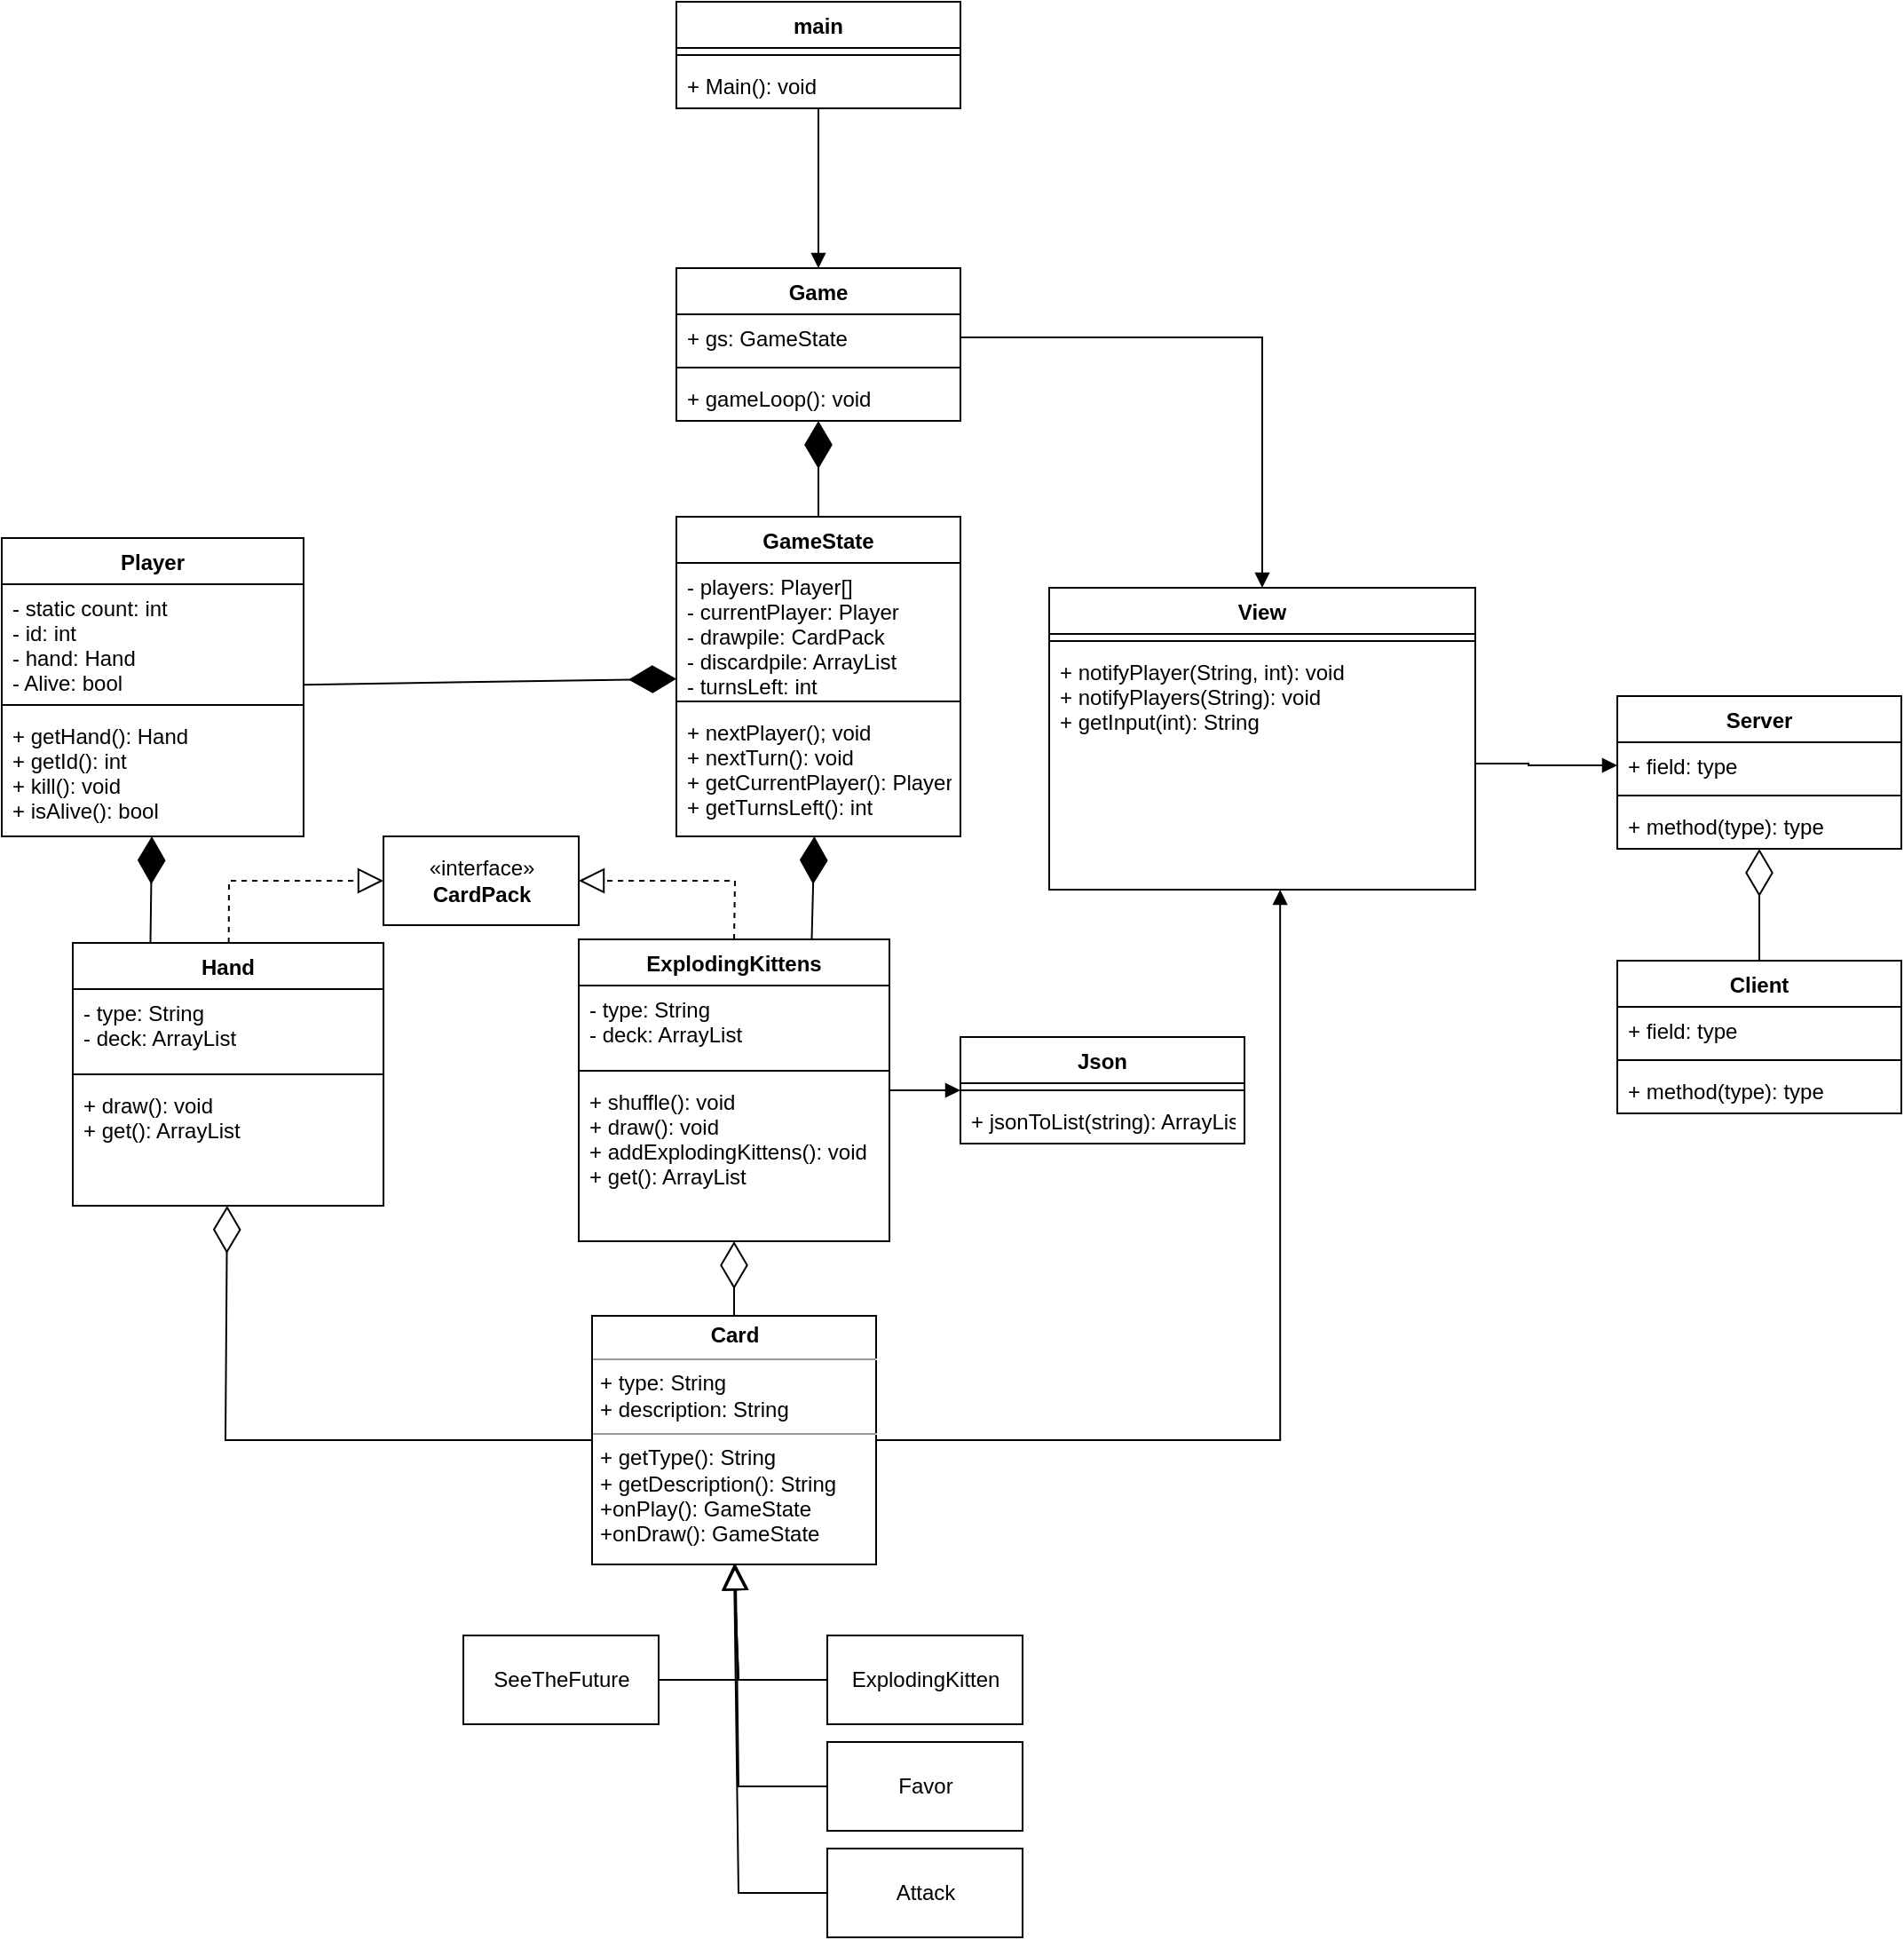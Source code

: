 <mxfile version="17.1.2" type="device"><diagram id="_nBS5zJIQ1fuFtMGw23T" name="Page-1"><mxGraphModel dx="1073" dy="2068" grid="1" gridSize="10" guides="1" tooltips="1" connect="1" arrows="1" fold="1" page="1" pageScale="1" pageWidth="827" pageHeight="1169" math="0" shadow="0"><root><mxCell id="0"/><mxCell id="1" parent="0"/><mxCell id="M5H1y3usjv_IDNNoiZVQ-1" value="&lt;p style=&quot;margin: 0px ; margin-top: 4px ; text-align: center&quot;&gt;&lt;b&gt;Card&lt;/b&gt;&lt;/p&gt;&lt;hr size=&quot;1&quot;&gt;&lt;p style=&quot;margin: 0px ; margin-left: 4px&quot;&gt;+ type: String&lt;/p&gt;&lt;p style=&quot;margin: 0px ; margin-left: 4px&quot;&gt;+ description: String&lt;br&gt;&lt;/p&gt;&lt;hr size=&quot;1&quot;&gt;&lt;p style=&quot;margin: 0px ; margin-left: 4px&quot;&gt;+ getType(): String&lt;/p&gt;&lt;p style=&quot;margin: 0px ; margin-left: 4px&quot;&gt;+ getDescription(): String&lt;/p&gt;&lt;p style=&quot;margin: 0px ; margin-left: 4px&quot;&gt;+onPlay(): GameState&lt;/p&gt;&lt;p style=&quot;margin: 0px ; margin-left: 4px&quot;&gt;+onDraw(): GameState&lt;/p&gt;" style="verticalAlign=top;align=left;overflow=fill;fontSize=12;fontFamily=Helvetica;html=1;" vertex="1" parent="1"><mxGeometry x="452.5" y="670" width="160" height="140" as="geometry"/></mxCell><mxCell id="M5H1y3usjv_IDNNoiZVQ-2" value="ExplodingKitten" style="html=1;" vertex="1" parent="1"><mxGeometry x="585" y="850" width="110" height="50" as="geometry"/></mxCell><mxCell id="M5H1y3usjv_IDNNoiZVQ-3" value="Favor" style="html=1;" vertex="1" parent="1"><mxGeometry x="585" y="910" width="110" height="50" as="geometry"/></mxCell><mxCell id="M5H1y3usjv_IDNNoiZVQ-4" value="Attack" style="html=1;" vertex="1" parent="1"><mxGeometry x="585" y="970" width="110" height="50" as="geometry"/></mxCell><mxCell id="M5H1y3usjv_IDNNoiZVQ-9" value="«interface»&lt;br&gt;&lt;b&gt;CardPack&lt;/b&gt;" style="html=1;" vertex="1" parent="1"><mxGeometry x="335" y="400" width="110" height="50" as="geometry"/></mxCell><mxCell id="M5H1y3usjv_IDNNoiZVQ-10" value="ExplodingKittens" style="swimlane;fontStyle=1;align=center;verticalAlign=top;childLayout=stackLayout;horizontal=1;startSize=26;horizontalStack=0;resizeParent=1;resizeParentMax=0;resizeLast=0;collapsible=1;marginBottom=0;" vertex="1" parent="1"><mxGeometry x="445" y="458" width="175" height="170" as="geometry"/></mxCell><mxCell id="M5H1y3usjv_IDNNoiZVQ-11" value="- type: String&#10;- deck: ArrayList" style="text;strokeColor=none;fillColor=none;align=left;verticalAlign=top;spacingLeft=4;spacingRight=4;overflow=hidden;rotatable=0;points=[[0,0.5],[1,0.5]];portConstraint=eastwest;" vertex="1" parent="M5H1y3usjv_IDNNoiZVQ-10"><mxGeometry y="26" width="175" height="44" as="geometry"/></mxCell><mxCell id="M5H1y3usjv_IDNNoiZVQ-12" value="" style="line;strokeWidth=1;fillColor=none;align=left;verticalAlign=middle;spacingTop=-1;spacingLeft=3;spacingRight=3;rotatable=0;labelPosition=right;points=[];portConstraint=eastwest;" vertex="1" parent="M5H1y3usjv_IDNNoiZVQ-10"><mxGeometry y="70" width="175" height="8" as="geometry"/></mxCell><mxCell id="M5H1y3usjv_IDNNoiZVQ-13" value="+ shuffle(): void&#10;+ draw(): void&#10;+ addExplodingKittens(): void&#10;+ get(): ArrayList" style="text;strokeColor=none;fillColor=none;align=left;verticalAlign=top;spacingLeft=4;spacingRight=4;overflow=hidden;rotatable=0;points=[[0,0.5],[1,0.5]];portConstraint=eastwest;" vertex="1" parent="M5H1y3usjv_IDNNoiZVQ-10"><mxGeometry y="78" width="175" height="92" as="geometry"/></mxCell><mxCell id="M5H1y3usjv_IDNNoiZVQ-14" value="" style="endArrow=block;dashed=1;endFill=0;endSize=12;html=1;rounded=0;entryX=1;entryY=0.5;entryDx=0;entryDy=0;exitX=0.5;exitY=0;exitDx=0;exitDy=0;" edge="1" parent="1" source="M5H1y3usjv_IDNNoiZVQ-10" target="M5H1y3usjv_IDNNoiZVQ-9"><mxGeometry width="160" relative="1" as="geometry"><mxPoint x="230" y="610" as="sourcePoint"/><mxPoint x="390" y="610" as="targetPoint"/><Array as="points"><mxPoint x="533" y="425"/></Array></mxGeometry></mxCell><mxCell id="M5H1y3usjv_IDNNoiZVQ-15" value="" style="endArrow=block;endFill=0;endSize=12;html=1;rounded=0;entryX=0.5;entryY=1;entryDx=0;entryDy=0;exitX=0;exitY=0.5;exitDx=0;exitDy=0;" edge="1" parent="1" source="M5H1y3usjv_IDNNoiZVQ-4" target="M5H1y3usjv_IDNNoiZVQ-1"><mxGeometry width="160" relative="1" as="geometry"><mxPoint x="535" y="990" as="sourcePoint"/><mxPoint x="310" y="580" as="targetPoint"/><Array as="points"><mxPoint x="535" y="995"/></Array></mxGeometry></mxCell><mxCell id="M5H1y3usjv_IDNNoiZVQ-16" value="" style="endArrow=block;endFill=0;endSize=12;html=1;rounded=0;exitX=0;exitY=0.5;exitDx=0;exitDy=0;" edge="1" parent="1" source="M5H1y3usjv_IDNNoiZVQ-3" target="M5H1y3usjv_IDNNoiZVQ-1"><mxGeometry width="160" relative="1" as="geometry"><mxPoint x="595" y="1005" as="sourcePoint"/><mxPoint x="535" y="820" as="targetPoint"/><Array as="points"><mxPoint x="535" y="935"/></Array></mxGeometry></mxCell><mxCell id="M5H1y3usjv_IDNNoiZVQ-17" value="" style="endArrow=block;endFill=0;endSize=12;html=1;rounded=0;exitX=0;exitY=0.5;exitDx=0;exitDy=0;entryX=0.5;entryY=1;entryDx=0;entryDy=0;" edge="1" parent="1" source="M5H1y3usjv_IDNNoiZVQ-2" target="M5H1y3usjv_IDNNoiZVQ-1"><mxGeometry width="160" relative="1" as="geometry"><mxPoint x="595" y="945" as="sourcePoint"/><mxPoint x="545" y="830" as="targetPoint"/><Array as="points"><mxPoint x="535" y="875"/></Array></mxGeometry></mxCell><mxCell id="M5H1y3usjv_IDNNoiZVQ-18" value="SeeTheFuture" style="html=1;" vertex="1" parent="1"><mxGeometry x="380" y="850" width="110" height="50" as="geometry"/></mxCell><mxCell id="M5H1y3usjv_IDNNoiZVQ-19" value="" style="endArrow=block;endFill=0;endSize=12;html=1;rounded=0;exitX=1;exitY=0.5;exitDx=0;exitDy=0;entryX=0.5;entryY=1;entryDx=0;entryDy=0;" edge="1" parent="1" source="M5H1y3usjv_IDNNoiZVQ-18" target="M5H1y3usjv_IDNNoiZVQ-1"><mxGeometry width="160" relative="1" as="geometry"><mxPoint x="595" y="945" as="sourcePoint"/><mxPoint x="545" y="830" as="targetPoint"/><Array as="points"><mxPoint x="535" y="875"/></Array></mxGeometry></mxCell><mxCell id="M5H1y3usjv_IDNNoiZVQ-25" value="" style="endArrow=diamondThin;endFill=0;endSize=24;html=1;rounded=0;exitX=0;exitY=0.5;exitDx=0;exitDy=0;" edge="1" parent="1" source="M5H1y3usjv_IDNNoiZVQ-1" target="M5H1y3usjv_IDNNoiZVQ-91"><mxGeometry width="160" relative="1" as="geometry"><mxPoint x="550" y="540" as="sourcePoint"/><mxPoint x="240" y="600" as="targetPoint"/><Array as="points"><mxPoint x="246" y="740"/></Array></mxGeometry></mxCell><mxCell id="M5H1y3usjv_IDNNoiZVQ-30" value="Player" style="swimlane;fontStyle=1;align=center;verticalAlign=top;childLayout=stackLayout;horizontal=1;startSize=26;horizontalStack=0;resizeParent=1;resizeParentMax=0;resizeLast=0;collapsible=1;marginBottom=0;" vertex="1" parent="1"><mxGeometry x="120" y="232" width="170" height="168" as="geometry"/></mxCell><mxCell id="M5H1y3usjv_IDNNoiZVQ-31" value="- static count: int&#10;- id: int&#10;- hand: Hand&#10;- Alive: bool" style="text;strokeColor=none;fillColor=none;align=left;verticalAlign=top;spacingLeft=4;spacingRight=4;overflow=hidden;rotatable=0;points=[[0,0.5],[1,0.5]];portConstraint=eastwest;" vertex="1" parent="M5H1y3usjv_IDNNoiZVQ-30"><mxGeometry y="26" width="170" height="64" as="geometry"/></mxCell><mxCell id="M5H1y3usjv_IDNNoiZVQ-32" value="" style="line;strokeWidth=1;fillColor=none;align=left;verticalAlign=middle;spacingTop=-1;spacingLeft=3;spacingRight=3;rotatable=0;labelPosition=right;points=[];portConstraint=eastwest;" vertex="1" parent="M5H1y3usjv_IDNNoiZVQ-30"><mxGeometry y="90" width="170" height="8" as="geometry"/></mxCell><mxCell id="M5H1y3usjv_IDNNoiZVQ-33" value="+ getHand(): Hand&#10;+ getId(): int&#10;+ kill(): void&#10;+ isAlive(): bool" style="text;strokeColor=none;fillColor=none;align=left;verticalAlign=top;spacingLeft=4;spacingRight=4;overflow=hidden;rotatable=0;points=[[0,0.5],[1,0.5]];portConstraint=eastwest;" vertex="1" parent="M5H1y3usjv_IDNNoiZVQ-30"><mxGeometry y="98" width="170" height="70" as="geometry"/></mxCell><mxCell id="M5H1y3usjv_IDNNoiZVQ-35" value="" style="endArrow=diamondThin;endFill=0;endSize=24;html=1;rounded=0;exitX=0.5;exitY=0;exitDx=0;exitDy=0;" edge="1" parent="1" source="M5H1y3usjv_IDNNoiZVQ-1" target="M5H1y3usjv_IDNNoiZVQ-13"><mxGeometry width="160" relative="1" as="geometry"><mxPoint x="470" y="610" as="sourcePoint"/><mxPoint x="335" y="610" as="targetPoint"/></mxGeometry></mxCell><mxCell id="M5H1y3usjv_IDNNoiZVQ-37" value="" style="endArrow=diamondThin;endFill=1;endSize=24;html=1;rounded=0;exitX=0.25;exitY=0;exitDx=0;exitDy=0;" edge="1" parent="1" source="M5H1y3usjv_IDNNoiZVQ-91" target="M5H1y3usjv_IDNNoiZVQ-33"><mxGeometry width="160" relative="1" as="geometry"><mxPoint x="245" y="530" as="sourcePoint"/><mxPoint x="330" y="265" as="targetPoint"/></mxGeometry></mxCell><mxCell id="M5H1y3usjv_IDNNoiZVQ-47" value="GameState" style="swimlane;fontStyle=1;align=center;verticalAlign=top;childLayout=stackLayout;horizontal=1;startSize=26;horizontalStack=0;resizeParent=1;resizeParentMax=0;resizeLast=0;collapsible=1;marginBottom=0;" vertex="1" parent="1"><mxGeometry x="500" y="220" width="160" height="180" as="geometry"/></mxCell><mxCell id="M5H1y3usjv_IDNNoiZVQ-48" value="- players: Player[]&#10;- currentPlayer: Player&#10;- drawpile: CardPack&#10;- discardpile: ArrayList&#10;- turnsLeft: int" style="text;strokeColor=none;fillColor=none;align=left;verticalAlign=top;spacingLeft=4;spacingRight=4;overflow=hidden;rotatable=0;points=[[0,0.5],[1,0.5]];portConstraint=eastwest;" vertex="1" parent="M5H1y3usjv_IDNNoiZVQ-47"><mxGeometry y="26" width="160" height="74" as="geometry"/></mxCell><mxCell id="M5H1y3usjv_IDNNoiZVQ-49" value="" style="line;strokeWidth=1;fillColor=none;align=left;verticalAlign=middle;spacingTop=-1;spacingLeft=3;spacingRight=3;rotatable=0;labelPosition=right;points=[];portConstraint=eastwest;" vertex="1" parent="M5H1y3usjv_IDNNoiZVQ-47"><mxGeometry y="100" width="160" height="8" as="geometry"/></mxCell><mxCell id="M5H1y3usjv_IDNNoiZVQ-50" value="+ nextPlayer(); void&#10;+ nextTurn(): void&#10;+ getCurrentPlayer(): Player&#10;+ getTurnsLeft(): int" style="text;strokeColor=none;fillColor=none;align=left;verticalAlign=top;spacingLeft=4;spacingRight=4;overflow=hidden;rotatable=0;points=[[0,0.5],[1,0.5]];portConstraint=eastwest;" vertex="1" parent="M5H1y3usjv_IDNNoiZVQ-47"><mxGeometry y="108" width="160" height="72" as="geometry"/></mxCell><mxCell id="M5H1y3usjv_IDNNoiZVQ-51" value="View" style="swimlane;fontStyle=1;align=center;verticalAlign=top;childLayout=stackLayout;horizontal=1;startSize=26;horizontalStack=0;resizeParent=1;resizeParentMax=0;resizeLast=0;collapsible=1;marginBottom=0;" vertex="1" parent="1"><mxGeometry x="710" y="260" width="240" height="170" as="geometry"/></mxCell><mxCell id="M5H1y3usjv_IDNNoiZVQ-53" value="" style="line;strokeWidth=1;fillColor=none;align=left;verticalAlign=middle;spacingTop=-1;spacingLeft=3;spacingRight=3;rotatable=0;labelPosition=right;points=[];portConstraint=eastwest;" vertex="1" parent="M5H1y3usjv_IDNNoiZVQ-51"><mxGeometry y="26" width="240" height="8" as="geometry"/></mxCell><mxCell id="M5H1y3usjv_IDNNoiZVQ-54" value="+ notifyPlayer(String, int): void&#10;+ notifyPlayers(String): void&#10;+ getInput(int): String" style="text;strokeColor=none;fillColor=none;align=left;verticalAlign=top;spacingLeft=4;spacingRight=4;overflow=hidden;rotatable=0;points=[[0,0.5],[1,0.5]];portConstraint=eastwest;" vertex="1" parent="M5H1y3usjv_IDNNoiZVQ-51"><mxGeometry y="34" width="240" height="136" as="geometry"/></mxCell><mxCell id="M5H1y3usjv_IDNNoiZVQ-61" value="" style="endArrow=block;endFill=1;html=1;edgeStyle=orthogonalEdgeStyle;align=left;verticalAlign=top;rounded=0;exitX=1;exitY=0.5;exitDx=0;exitDy=0;entryX=0.542;entryY=1;entryDx=0;entryDy=0;entryPerimeter=0;" edge="1" parent="1" source="M5H1y3usjv_IDNNoiZVQ-1" target="M5H1y3usjv_IDNNoiZVQ-54"><mxGeometry x="-1" relative="1" as="geometry"><mxPoint x="660" y="585" as="sourcePoint"/><mxPoint x="880" y="600" as="targetPoint"/></mxGeometry></mxCell><mxCell id="M5H1y3usjv_IDNNoiZVQ-67" value="" style="endArrow=block;endFill=1;html=1;edgeStyle=orthogonalEdgeStyle;align=left;verticalAlign=top;rounded=0;entryX=0.5;entryY=0;entryDx=0;entryDy=0;exitX=1;exitY=0.5;exitDx=0;exitDy=0;" edge="1" parent="1" source="M5H1y3usjv_IDNNoiZVQ-82" target="M5H1y3usjv_IDNNoiZVQ-51"><mxGeometry x="-1" relative="1" as="geometry"><mxPoint x="760" y="70" as="sourcePoint"/><mxPoint x="890.08" y="450" as="targetPoint"/><Array as="points"><mxPoint x="830" y="119"/></Array></mxGeometry></mxCell><mxCell id="M5H1y3usjv_IDNNoiZVQ-68" value="" style="endArrow=diamondThin;endFill=1;endSize=24;html=1;rounded=0;exitX=0.75;exitY=0;exitDx=0;exitDy=0;" edge="1" parent="1" source="M5H1y3usjv_IDNNoiZVQ-10" target="M5H1y3usjv_IDNNoiZVQ-47"><mxGeometry width="160" relative="1" as="geometry"><mxPoint x="580" y="320" as="sourcePoint"/><mxPoint x="280" y="230" as="targetPoint"/><Array as="points"/></mxGeometry></mxCell><mxCell id="M5H1y3usjv_IDNNoiZVQ-69" value="Server" style="swimlane;fontStyle=1;align=center;verticalAlign=top;childLayout=stackLayout;horizontal=1;startSize=26;horizontalStack=0;resizeParent=1;resizeParentMax=0;resizeLast=0;collapsible=1;marginBottom=0;" vertex="1" parent="1"><mxGeometry x="1030" y="321" width="160" height="86" as="geometry"/></mxCell><mxCell id="M5H1y3usjv_IDNNoiZVQ-70" value="+ field: type" style="text;strokeColor=none;fillColor=none;align=left;verticalAlign=top;spacingLeft=4;spacingRight=4;overflow=hidden;rotatable=0;points=[[0,0.5],[1,0.5]];portConstraint=eastwest;" vertex="1" parent="M5H1y3usjv_IDNNoiZVQ-69"><mxGeometry y="26" width="160" height="26" as="geometry"/></mxCell><mxCell id="M5H1y3usjv_IDNNoiZVQ-71" value="" style="line;strokeWidth=1;fillColor=none;align=left;verticalAlign=middle;spacingTop=-1;spacingLeft=3;spacingRight=3;rotatable=0;labelPosition=right;points=[];portConstraint=eastwest;" vertex="1" parent="M5H1y3usjv_IDNNoiZVQ-69"><mxGeometry y="52" width="160" height="8" as="geometry"/></mxCell><mxCell id="M5H1y3usjv_IDNNoiZVQ-72" value="+ method(type): type" style="text;strokeColor=none;fillColor=none;align=left;verticalAlign=top;spacingLeft=4;spacingRight=4;overflow=hidden;rotatable=0;points=[[0,0.5],[1,0.5]];portConstraint=eastwest;" vertex="1" parent="M5H1y3usjv_IDNNoiZVQ-69"><mxGeometry y="60" width="160" height="26" as="geometry"/></mxCell><mxCell id="M5H1y3usjv_IDNNoiZVQ-73" value="Client" style="swimlane;fontStyle=1;align=center;verticalAlign=top;childLayout=stackLayout;horizontal=1;startSize=26;horizontalStack=0;resizeParent=1;resizeParentMax=0;resizeLast=0;collapsible=1;marginBottom=0;" vertex="1" parent="1"><mxGeometry x="1030" y="470" width="160" height="86" as="geometry"/></mxCell><mxCell id="M5H1y3usjv_IDNNoiZVQ-74" value="+ field: type" style="text;strokeColor=none;fillColor=none;align=left;verticalAlign=top;spacingLeft=4;spacingRight=4;overflow=hidden;rotatable=0;points=[[0,0.5],[1,0.5]];portConstraint=eastwest;" vertex="1" parent="M5H1y3usjv_IDNNoiZVQ-73"><mxGeometry y="26" width="160" height="26" as="geometry"/></mxCell><mxCell id="M5H1y3usjv_IDNNoiZVQ-75" value="" style="line;strokeWidth=1;fillColor=none;align=left;verticalAlign=middle;spacingTop=-1;spacingLeft=3;spacingRight=3;rotatable=0;labelPosition=right;points=[];portConstraint=eastwest;" vertex="1" parent="M5H1y3usjv_IDNNoiZVQ-73"><mxGeometry y="52" width="160" height="8" as="geometry"/></mxCell><mxCell id="M5H1y3usjv_IDNNoiZVQ-76" value="+ method(type): type" style="text;strokeColor=none;fillColor=none;align=left;verticalAlign=top;spacingLeft=4;spacingRight=4;overflow=hidden;rotatable=0;points=[[0,0.5],[1,0.5]];portConstraint=eastwest;" vertex="1" parent="M5H1y3usjv_IDNNoiZVQ-73"><mxGeometry y="60" width="160" height="26" as="geometry"/></mxCell><mxCell id="M5H1y3usjv_IDNNoiZVQ-77" value="" style="endArrow=block;endFill=1;html=1;edgeStyle=orthogonalEdgeStyle;align=left;verticalAlign=top;rounded=0;entryX=0;entryY=0.5;entryDx=0;entryDy=0;" edge="1" parent="1" source="M5H1y3usjv_IDNNoiZVQ-51" target="M5H1y3usjv_IDNNoiZVQ-70"><mxGeometry x="-1" relative="1" as="geometry"><mxPoint x="970" y="380" as="sourcePoint"/><mxPoint x="980" y="390" as="targetPoint"/><Array as="points"><mxPoint x="980" y="359"/></Array></mxGeometry></mxCell><mxCell id="M5H1y3usjv_IDNNoiZVQ-79" value="" style="endArrow=diamondThin;endFill=0;endSize=24;html=1;rounded=0;exitX=0.5;exitY=0;exitDx=0;exitDy=0;" edge="1" parent="1" source="M5H1y3usjv_IDNNoiZVQ-73" target="M5H1y3usjv_IDNNoiZVQ-69"><mxGeometry width="160" relative="1" as="geometry"><mxPoint x="550" y="620" as="sourcePoint"/><mxPoint x="1110" y="400" as="targetPoint"/></mxGeometry></mxCell><mxCell id="M5H1y3usjv_IDNNoiZVQ-81" value="Game" style="swimlane;fontStyle=1;align=center;verticalAlign=top;childLayout=stackLayout;horizontal=1;startSize=26;horizontalStack=0;resizeParent=1;resizeParentMax=0;resizeLast=0;collapsible=1;marginBottom=0;" vertex="1" parent="1"><mxGeometry x="500" y="80" width="160" height="86" as="geometry"/></mxCell><mxCell id="M5H1y3usjv_IDNNoiZVQ-82" value="+ gs: GameState" style="text;strokeColor=none;fillColor=none;align=left;verticalAlign=top;spacingLeft=4;spacingRight=4;overflow=hidden;rotatable=0;points=[[0,0.5],[1,0.5]];portConstraint=eastwest;" vertex="1" parent="M5H1y3usjv_IDNNoiZVQ-81"><mxGeometry y="26" width="160" height="26" as="geometry"/></mxCell><mxCell id="M5H1y3usjv_IDNNoiZVQ-83" value="" style="line;strokeWidth=1;fillColor=none;align=left;verticalAlign=middle;spacingTop=-1;spacingLeft=3;spacingRight=3;rotatable=0;labelPosition=right;points=[];portConstraint=eastwest;" vertex="1" parent="M5H1y3usjv_IDNNoiZVQ-81"><mxGeometry y="52" width="160" height="8" as="geometry"/></mxCell><mxCell id="M5H1y3usjv_IDNNoiZVQ-84" value="+ gameLoop(): void" style="text;strokeColor=none;fillColor=none;align=left;verticalAlign=top;spacingLeft=4;spacingRight=4;overflow=hidden;rotatable=0;points=[[0,0.5],[1,0.5]];portConstraint=eastwest;" vertex="1" parent="M5H1y3usjv_IDNNoiZVQ-81"><mxGeometry y="60" width="160" height="26" as="geometry"/></mxCell><mxCell id="M5H1y3usjv_IDNNoiZVQ-85" value="" style="endArrow=diamondThin;endFill=1;endSize=24;html=1;rounded=0;" edge="1" parent="1" source="M5H1y3usjv_IDNNoiZVQ-47" target="M5H1y3usjv_IDNNoiZVQ-81"><mxGeometry width="160" relative="1" as="geometry"><mxPoint x="391" y="220" as="sourcePoint"/><mxPoint x="390.96" y="140" as="targetPoint"/><Array as="points"/></mxGeometry></mxCell><mxCell id="M5H1y3usjv_IDNNoiZVQ-86" value="main" style="swimlane;fontStyle=1;align=center;verticalAlign=top;childLayout=stackLayout;horizontal=1;startSize=26;horizontalStack=0;resizeParent=1;resizeParentMax=0;resizeLast=0;collapsible=1;marginBottom=0;" vertex="1" parent="1"><mxGeometry x="500" y="-70" width="160" height="60" as="geometry"/></mxCell><mxCell id="M5H1y3usjv_IDNNoiZVQ-88" value="" style="line;strokeWidth=1;fillColor=none;align=left;verticalAlign=middle;spacingTop=-1;spacingLeft=3;spacingRight=3;rotatable=0;labelPosition=right;points=[];portConstraint=eastwest;" vertex="1" parent="M5H1y3usjv_IDNNoiZVQ-86"><mxGeometry y="26" width="160" height="8" as="geometry"/></mxCell><mxCell id="M5H1y3usjv_IDNNoiZVQ-89" value="+ Main(): void" style="text;strokeColor=none;fillColor=none;align=left;verticalAlign=top;spacingLeft=4;spacingRight=4;overflow=hidden;rotatable=0;points=[[0,0.5],[1,0.5]];portConstraint=eastwest;" vertex="1" parent="M5H1y3usjv_IDNNoiZVQ-86"><mxGeometry y="34" width="160" height="26" as="geometry"/></mxCell><mxCell id="M5H1y3usjv_IDNNoiZVQ-90" value="" style="endArrow=block;endFill=1;html=1;edgeStyle=orthogonalEdgeStyle;align=left;verticalAlign=top;rounded=0;entryX=0.5;entryY=0;entryDx=0;entryDy=0;" edge="1" parent="1" source="M5H1y3usjv_IDNNoiZVQ-86" target="M5H1y3usjv_IDNNoiZVQ-81"><mxGeometry x="-1" relative="1" as="geometry"><mxPoint x="690" y="60" as="sourcePoint"/><mxPoint x="600" y="-80" as="targetPoint"/><Array as="points"/></mxGeometry></mxCell><mxCell id="M5H1y3usjv_IDNNoiZVQ-91" value="Hand" style="swimlane;fontStyle=1;align=center;verticalAlign=top;childLayout=stackLayout;horizontal=1;startSize=26;horizontalStack=0;resizeParent=1;resizeParentMax=0;resizeLast=0;collapsible=1;marginBottom=0;" vertex="1" parent="1"><mxGeometry x="160" y="460" width="175" height="148" as="geometry"/></mxCell><mxCell id="M5H1y3usjv_IDNNoiZVQ-92" value="- type: String&#10;- deck: ArrayList" style="text;strokeColor=none;fillColor=none;align=left;verticalAlign=top;spacingLeft=4;spacingRight=4;overflow=hidden;rotatable=0;points=[[0,0.5],[1,0.5]];portConstraint=eastwest;" vertex="1" parent="M5H1y3usjv_IDNNoiZVQ-91"><mxGeometry y="26" width="175" height="44" as="geometry"/></mxCell><mxCell id="M5H1y3usjv_IDNNoiZVQ-93" value="" style="line;strokeWidth=1;fillColor=none;align=left;verticalAlign=middle;spacingTop=-1;spacingLeft=3;spacingRight=3;rotatable=0;labelPosition=right;points=[];portConstraint=eastwest;" vertex="1" parent="M5H1y3usjv_IDNNoiZVQ-91"><mxGeometry y="70" width="175" height="8" as="geometry"/></mxCell><mxCell id="M5H1y3usjv_IDNNoiZVQ-94" value="+ draw(): void&#10;+ get(): ArrayList&#10;" style="text;strokeColor=none;fillColor=none;align=left;verticalAlign=top;spacingLeft=4;spacingRight=4;overflow=hidden;rotatable=0;points=[[0,0.5],[1,0.5]];portConstraint=eastwest;" vertex="1" parent="M5H1y3usjv_IDNNoiZVQ-91"><mxGeometry y="78" width="175" height="70" as="geometry"/></mxCell><mxCell id="M5H1y3usjv_IDNNoiZVQ-97" value="" style="endArrow=block;dashed=1;endFill=0;endSize=12;html=1;rounded=0;entryX=0;entryY=0.5;entryDx=0;entryDy=0;" edge="1" parent="1" source="M5H1y3usjv_IDNNoiZVQ-91" target="M5H1y3usjv_IDNNoiZVQ-9"><mxGeometry width="160" relative="1" as="geometry"><mxPoint x="550" y="341" as="sourcePoint"/><mxPoint x="550" y="300" as="targetPoint"/><Array as="points"><mxPoint x="248" y="425"/></Array></mxGeometry></mxCell><mxCell id="M5H1y3usjv_IDNNoiZVQ-98" value="" style="endArrow=diamondThin;endFill=1;endSize=24;html=1;rounded=0;" edge="1" parent="1" source="M5H1y3usjv_IDNNoiZVQ-30" target="M5H1y3usjv_IDNNoiZVQ-47"><mxGeometry width="160" relative="1" as="geometry"><mxPoint x="586.25" y="490" as="sourcePoint"/><mxPoint x="510" y="304" as="targetPoint"/><Array as="points"/></mxGeometry></mxCell><mxCell id="M5H1y3usjv_IDNNoiZVQ-99" value="Json" style="swimlane;fontStyle=1;align=center;verticalAlign=top;childLayout=stackLayout;horizontal=1;startSize=26;horizontalStack=0;resizeParent=1;resizeParentMax=0;resizeLast=0;collapsible=1;marginBottom=0;" vertex="1" parent="1"><mxGeometry x="660" y="513" width="160" height="60" as="geometry"/></mxCell><mxCell id="M5H1y3usjv_IDNNoiZVQ-101" value="" style="line;strokeWidth=1;fillColor=none;align=left;verticalAlign=middle;spacingTop=-1;spacingLeft=3;spacingRight=3;rotatable=0;labelPosition=right;points=[];portConstraint=eastwest;" vertex="1" parent="M5H1y3usjv_IDNNoiZVQ-99"><mxGeometry y="26" width="160" height="8" as="geometry"/></mxCell><mxCell id="M5H1y3usjv_IDNNoiZVQ-102" value="+ jsonToList(string): ArrayList" style="text;strokeColor=none;fillColor=none;align=left;verticalAlign=top;spacingLeft=4;spacingRight=4;overflow=hidden;rotatable=0;points=[[0,0.5],[1,0.5]];portConstraint=eastwest;" vertex="1" parent="M5H1y3usjv_IDNNoiZVQ-99"><mxGeometry y="34" width="160" height="26" as="geometry"/></mxCell><mxCell id="M5H1y3usjv_IDNNoiZVQ-103" value="" style="endArrow=block;endFill=1;html=1;edgeStyle=orthogonalEdgeStyle;align=left;verticalAlign=top;rounded=0;entryX=0;entryY=0.5;entryDx=0;entryDy=0;" edge="1" parent="1" source="M5H1y3usjv_IDNNoiZVQ-10" target="M5H1y3usjv_IDNNoiZVQ-99"><mxGeometry x="-1" relative="1" as="geometry"><mxPoint x="622.5" y="750.0" as="sourcePoint"/><mxPoint x="850.08" y="440" as="targetPoint"/></mxGeometry></mxCell></root></mxGraphModel></diagram></mxfile>